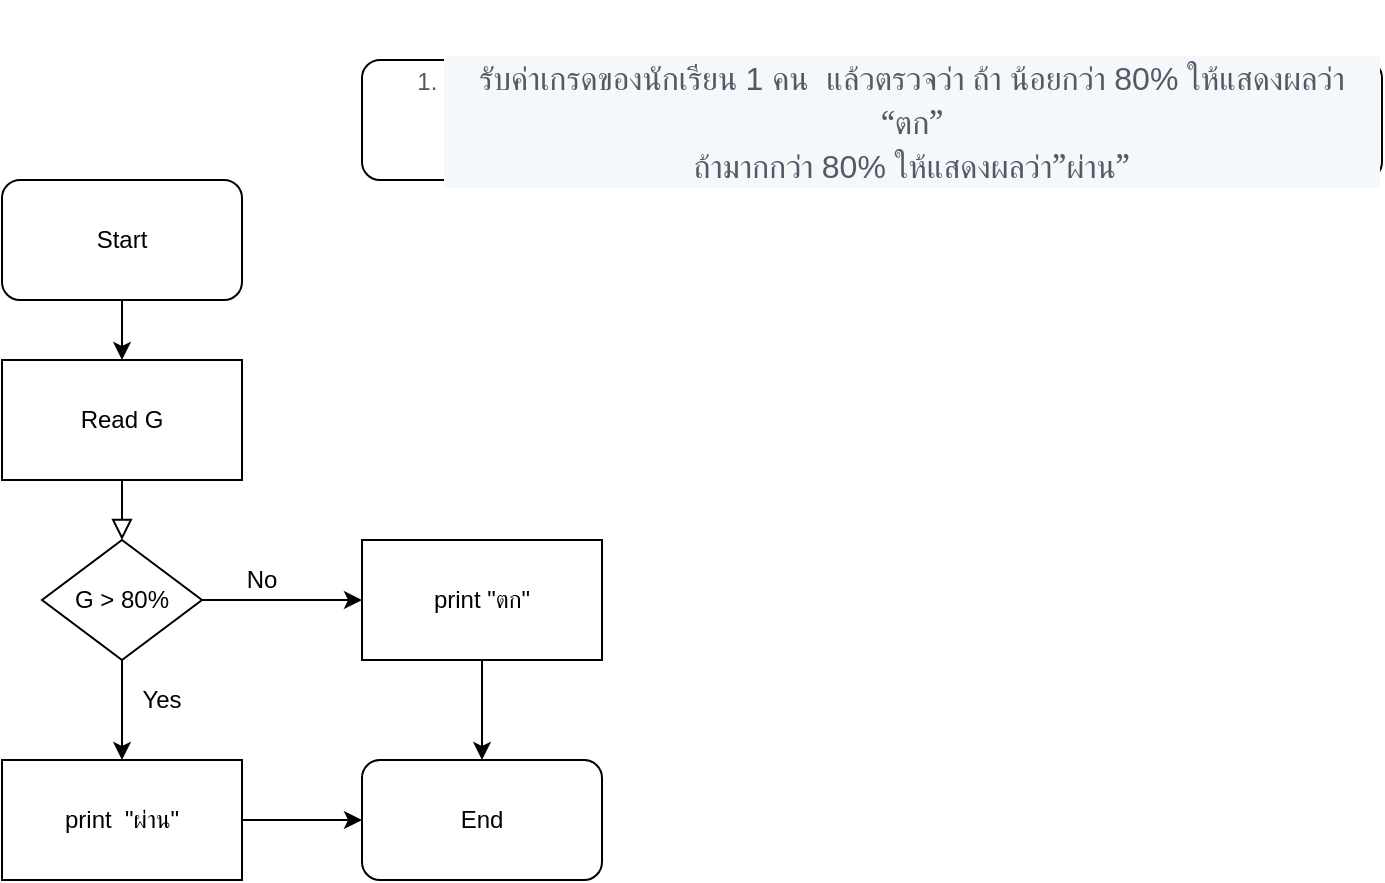 <mxfile version="13.8.5" type="github">
  <diagram id="C5RBs43oDa-KdzZeNtuy" name="Page-1">
    <mxGraphModel dx="944" dy="1653" grid="1" gridSize="10" guides="1" tooltips="1" connect="1" arrows="1" fold="1" page="1" pageScale="1" pageWidth="827" pageHeight="1169" math="0" shadow="0">
      <root>
        <mxCell id="WIyWlLk6GJQsqaUBKTNV-0" />
        <mxCell id="WIyWlLk6GJQsqaUBKTNV-1" parent="WIyWlLk6GJQsqaUBKTNV-0" />
        <mxCell id="WIyWlLk6GJQsqaUBKTNV-2" value="" style="rounded=0;html=1;jettySize=auto;orthogonalLoop=1;fontSize=11;endArrow=block;endFill=0;endSize=8;strokeWidth=1;shadow=0;labelBackgroundColor=none;edgeStyle=orthogonalEdgeStyle;" parent="WIyWlLk6GJQsqaUBKTNV-1" edge="1">
          <mxGeometry relative="1" as="geometry">
            <mxPoint x="220" y="180" as="sourcePoint" />
            <mxPoint x="220" y="230" as="targetPoint" />
          </mxGeometry>
        </mxCell>
        <mxCell id="2OM3Sqdl-FBk8BSKAfIL-2" value="Read G" style="rounded=0;whiteSpace=wrap;html=1;" vertex="1" parent="WIyWlLk6GJQsqaUBKTNV-1">
          <mxGeometry x="160" y="140" width="120" height="60" as="geometry" />
        </mxCell>
        <mxCell id="2OM3Sqdl-FBk8BSKAfIL-20" value="" style="edgeStyle=orthogonalEdgeStyle;rounded=0;orthogonalLoop=1;jettySize=auto;html=1;" edge="1" parent="WIyWlLk6GJQsqaUBKTNV-1" source="2OM3Sqdl-FBk8BSKAfIL-4" target="2OM3Sqdl-FBk8BSKAfIL-2">
          <mxGeometry relative="1" as="geometry" />
        </mxCell>
        <object label="Start" id="2OM3Sqdl-FBk8BSKAfIL-4">
          <mxCell style="rounded=1;whiteSpace=wrap;html=1;" vertex="1" parent="WIyWlLk6GJQsqaUBKTNV-1">
            <mxGeometry x="160" y="50" width="120" height="60" as="geometry" />
          </mxCell>
        </object>
        <mxCell id="2OM3Sqdl-FBk8BSKAfIL-6" value="&lt;ol start=&quot;1&quot; type=&quot;1&quot;&gt;&lt;br/&gt; &lt;li class=&quot;MsoNormal&quot; style=&quot;color: #535967 ; line-height: normal ; background: #f4f8fa&quot;&gt;&lt;span lang=&quot;TH&quot; style=&quot;font-size: 12.0pt ; font-family: &amp;#34;angsana new&amp;#34; , &amp;#34;serif&amp;#34;&quot;&gt;รับค่าเกรดของนักเรียน &lt;/span&gt;&lt;span style=&quot;font-size: 12.0pt ; font-family: &amp;#34;arial&amp;#34; , &amp;#34;sans-serif&amp;#34;&quot;&gt;1 &lt;/span&gt;&lt;span lang=&quot;TH&quot; style=&quot;font-size: 12.0pt ; font-family: &amp;#34;angsana new&amp;#34; , &amp;#34;serif&amp;#34;&quot;&gt;คน&lt;/span&gt;&lt;span style=&quot;font-size: 12.0pt ; font-family: &amp;#34;arial&amp;#34; , &amp;#34;sans-serif&amp;#34;&quot;&gt;&amp;nbsp; &lt;/span&gt;&lt;span lang=&quot;TH&quot; style=&quot;font-size: 12.0pt ; font-family: &amp;#34;angsana new&amp;#34; , &amp;#34;serif&amp;#34;&quot;&gt;แล้วตรวจว่า ถ้า น้อยกว่า &lt;/span&gt;&lt;span style=&quot;font-size: 12.0pt ; font-family: &amp;#34;arial&amp;#34; , &amp;#34;sans-serif&amp;#34;&quot;&gt;80% &lt;/span&gt;&lt;span lang=&quot;TH&quot; style=&quot;font-size: 12.0pt ; font-family: &amp;#34;angsana new&amp;#34; , &amp;#34;serif&amp;#34;&quot;&gt;ให้แสดงผลว่า “ตก”&lt;br/&gt;     ถ้ามากกว่า &lt;/span&gt;&lt;span style=&quot;font-size: 12.0pt ; font-family: &amp;#34;arial&amp;#34; , &amp;#34;sans-serif&amp;#34;&quot;&gt;80% &lt;/span&gt;&lt;span lang=&quot;TH&quot; style=&quot;font-size: 12.0pt ; font-family: &amp;#34;angsana new&amp;#34; , &amp;#34;serif&amp;#34;&quot;&gt;ให้แสดงผลว่า”ผ่าน”&lt;/span&gt;&lt;span style=&quot;font-size: 12.0pt ; font-family: &amp;#34;arial&amp;#34; , &amp;#34;sans-serif&amp;#34;&quot;&gt;&lt;/span&gt;&lt;/li&gt;&lt;br/&gt;&lt;/ol&gt;" style="rounded=1;whiteSpace=wrap;html=1;" vertex="1" parent="WIyWlLk6GJQsqaUBKTNV-1">
          <mxGeometry x="340" y="-10" width="510" height="60" as="geometry" />
        </mxCell>
        <mxCell id="2OM3Sqdl-FBk8BSKAfIL-7" style="edgeStyle=orthogonalEdgeStyle;rounded=0;orthogonalLoop=1;jettySize=auto;html=1;exitX=0.5;exitY=1;exitDx=0;exitDy=0;" edge="1" parent="WIyWlLk6GJQsqaUBKTNV-1" source="2OM3Sqdl-FBk8BSKAfIL-4" target="2OM3Sqdl-FBk8BSKAfIL-4">
          <mxGeometry relative="1" as="geometry" />
        </mxCell>
        <mxCell id="2OM3Sqdl-FBk8BSKAfIL-15" value="" style="edgeStyle=orthogonalEdgeStyle;rounded=0;orthogonalLoop=1;jettySize=auto;html=1;" edge="1" parent="WIyWlLk6GJQsqaUBKTNV-1" source="2OM3Sqdl-FBk8BSKAfIL-8" target="2OM3Sqdl-FBk8BSKAfIL-9">
          <mxGeometry relative="1" as="geometry" />
        </mxCell>
        <mxCell id="2OM3Sqdl-FBk8BSKAfIL-16" value="" style="edgeStyle=orthogonalEdgeStyle;rounded=0;orthogonalLoop=1;jettySize=auto;html=1;entryX=0;entryY=0.5;entryDx=0;entryDy=0;" edge="1" parent="WIyWlLk6GJQsqaUBKTNV-1" source="2OM3Sqdl-FBk8BSKAfIL-8" target="2OM3Sqdl-FBk8BSKAfIL-10">
          <mxGeometry relative="1" as="geometry" />
        </mxCell>
        <mxCell id="2OM3Sqdl-FBk8BSKAfIL-8" value="G &amp;gt; 80%" style="rhombus;whiteSpace=wrap;html=1;" vertex="1" parent="WIyWlLk6GJQsqaUBKTNV-1">
          <mxGeometry x="180" y="230" width="80" height="60" as="geometry" />
        </mxCell>
        <mxCell id="2OM3Sqdl-FBk8BSKAfIL-18" value="" style="edgeStyle=orthogonalEdgeStyle;rounded=0;orthogonalLoop=1;jettySize=auto;html=1;" edge="1" parent="WIyWlLk6GJQsqaUBKTNV-1" source="2OM3Sqdl-FBk8BSKAfIL-9" target="2OM3Sqdl-FBk8BSKAfIL-11">
          <mxGeometry relative="1" as="geometry" />
        </mxCell>
        <mxCell id="2OM3Sqdl-FBk8BSKAfIL-9" value="print&amp;nbsp; &quot;ผ่าน&quot;" style="rounded=0;whiteSpace=wrap;html=1;" vertex="1" parent="WIyWlLk6GJQsqaUBKTNV-1">
          <mxGeometry x="160" y="340" width="120" height="60" as="geometry" />
        </mxCell>
        <mxCell id="2OM3Sqdl-FBk8BSKAfIL-17" value="" style="edgeStyle=orthogonalEdgeStyle;rounded=0;orthogonalLoop=1;jettySize=auto;html=1;" edge="1" parent="WIyWlLk6GJQsqaUBKTNV-1" source="2OM3Sqdl-FBk8BSKAfIL-10" target="2OM3Sqdl-FBk8BSKAfIL-11">
          <mxGeometry relative="1" as="geometry" />
        </mxCell>
        <mxCell id="2OM3Sqdl-FBk8BSKAfIL-10" value="print &quot;ตก&quot;" style="rounded=0;whiteSpace=wrap;html=1;" vertex="1" parent="WIyWlLk6GJQsqaUBKTNV-1">
          <mxGeometry x="340" y="230" width="120" height="60" as="geometry" />
        </mxCell>
        <mxCell id="2OM3Sqdl-FBk8BSKAfIL-11" value="End" style="rounded=1;whiteSpace=wrap;html=1;" vertex="1" parent="WIyWlLk6GJQsqaUBKTNV-1">
          <mxGeometry x="340" y="340" width="120" height="60" as="geometry" />
        </mxCell>
        <mxCell id="2OM3Sqdl-FBk8BSKAfIL-12" value="Yes" style="text;html=1;strokeColor=none;fillColor=none;align=center;verticalAlign=middle;whiteSpace=wrap;rounded=0;" vertex="1" parent="WIyWlLk6GJQsqaUBKTNV-1">
          <mxGeometry x="220" y="300" width="40" height="20" as="geometry" />
        </mxCell>
        <mxCell id="2OM3Sqdl-FBk8BSKAfIL-13" value="No" style="text;html=1;strokeColor=none;fillColor=none;align=center;verticalAlign=middle;whiteSpace=wrap;rounded=0;" vertex="1" parent="WIyWlLk6GJQsqaUBKTNV-1">
          <mxGeometry x="270" y="240" width="40" height="20" as="geometry" />
        </mxCell>
      </root>
    </mxGraphModel>
  </diagram>
</mxfile>
